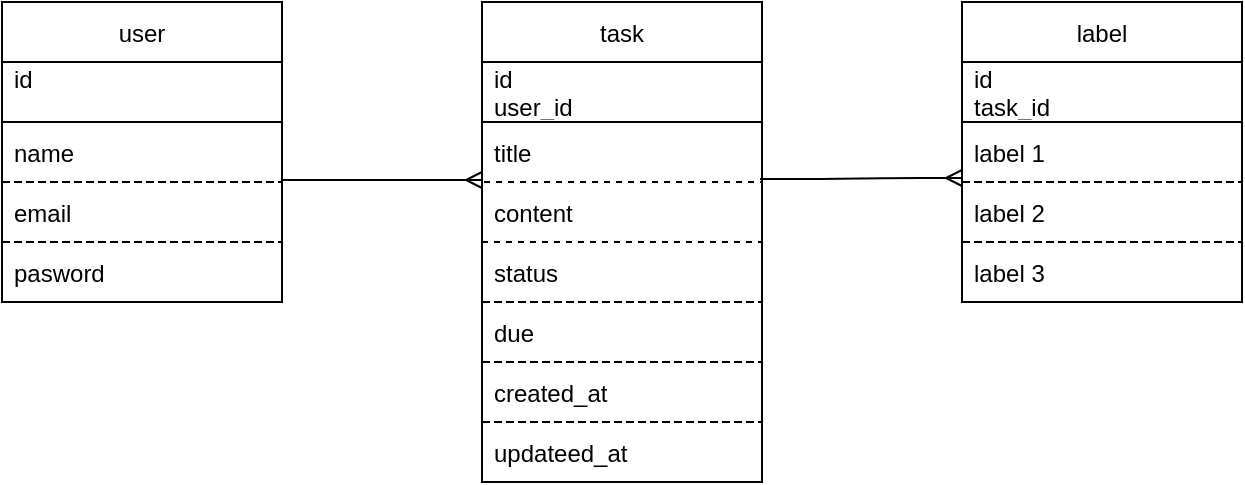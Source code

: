 <mxfile>
    <diagram id="3EIXtOgJTGhtuxwOCm-x" name="ページ1">
        <mxGraphModel dx="1157" dy="550" grid="1" gridSize="10" guides="1" tooltips="1" connect="1" arrows="1" fold="1" page="1" pageScale="1" pageWidth="827" pageHeight="1169" math="0" shadow="0">
            <root>
                <mxCell id="0"/>
                <mxCell id="1" parent="0"/>
                <mxCell id="2" value="user" style="swimlane;fontStyle=0;childLayout=stackLayout;horizontal=1;startSize=30;horizontalStack=0;resizeParent=1;resizeParentMax=0;resizeLast=0;collapsible=1;marginBottom=0;" vertex="1" parent="1">
                    <mxGeometry x="80" y="160" width="140" height="150" as="geometry"/>
                </mxCell>
                <mxCell id="3" value="id &#10;" style="text;strokeColor=default;fillColor=none;align=left;verticalAlign=middle;spacingLeft=4;spacingRight=4;overflow=hidden;points=[[0,0.5],[1,0.5]];portConstraint=eastwest;rotatable=0;" vertex="1" parent="2">
                    <mxGeometry y="30" width="140" height="30" as="geometry"/>
                </mxCell>
                <mxCell id="4" value="name" style="text;strokeColor=default;fillColor=none;align=left;verticalAlign=middle;spacingLeft=4;spacingRight=4;overflow=hidden;points=[[0,0.5],[1,0.5]];portConstraint=eastwest;rotatable=0;dashed=1;" vertex="1" parent="2">
                    <mxGeometry y="60" width="140" height="30" as="geometry"/>
                </mxCell>
                <mxCell id="5" value="email" style="text;strokeColor=default;fillColor=none;align=left;verticalAlign=middle;spacingLeft=4;spacingRight=4;overflow=hidden;points=[[0,0.5],[1,0.5]];portConstraint=eastwest;rotatable=0;dashed=1;" vertex="1" parent="2">
                    <mxGeometry y="90" width="140" height="30" as="geometry"/>
                </mxCell>
                <mxCell id="6" value="pasword" style="text;strokeColor=default;fillColor=none;align=left;verticalAlign=middle;spacingLeft=4;spacingRight=4;overflow=hidden;points=[[0,0.5],[1,0.5]];portConstraint=eastwest;rotatable=0;dashed=1;" vertex="1" parent="2">
                    <mxGeometry y="120" width="140" height="30" as="geometry"/>
                </mxCell>
                <mxCell id="8" value="task" style="swimlane;fontStyle=0;childLayout=stackLayout;horizontal=1;startSize=30;horizontalStack=0;resizeParent=1;resizeParentMax=0;resizeLast=0;collapsible=1;marginBottom=0;strokeColor=default;" vertex="1" parent="1">
                    <mxGeometry x="320" y="160" width="140" height="240" as="geometry"/>
                </mxCell>
                <mxCell id="9" value="id&#10;user_id" style="text;strokeColor=default;fillColor=none;align=left;verticalAlign=middle;spacingLeft=4;spacingRight=4;overflow=hidden;points=[[0,0.5],[1,0.5]];portConstraint=eastwest;rotatable=0;" vertex="1" parent="8">
                    <mxGeometry y="30" width="140" height="30" as="geometry"/>
                </mxCell>
                <mxCell id="10" value="title" style="text;strokeColor=default;fillColor=none;align=left;verticalAlign=middle;spacingLeft=4;spacingRight=4;overflow=hidden;points=[[0,0.5],[1,0.5]];portConstraint=eastwest;rotatable=0;dashed=1;" vertex="1" parent="8">
                    <mxGeometry y="60" width="140" height="30" as="geometry"/>
                </mxCell>
                <mxCell id="11" value="content" style="text;strokeColor=none;fillColor=none;align=left;verticalAlign=middle;spacingLeft=4;spacingRight=4;overflow=hidden;points=[[0,0.5],[1,0.5]];portConstraint=eastwest;rotatable=0;" vertex="1" parent="8">
                    <mxGeometry y="90" width="140" height="30" as="geometry"/>
                </mxCell>
                <mxCell id="15" value="status" style="text;strokeColor=default;fillColor=none;align=left;verticalAlign=middle;spacingLeft=4;spacingRight=4;overflow=hidden;points=[[0,0.5],[1,0.5]];portConstraint=eastwest;rotatable=0;dashed=1;" vertex="1" parent="8">
                    <mxGeometry y="120" width="140" height="30" as="geometry"/>
                </mxCell>
                <mxCell id="16" value="due" style="text;strokeColor=default;fillColor=none;align=left;verticalAlign=middle;spacingLeft=4;spacingRight=4;overflow=hidden;points=[[0,0.5],[1,0.5]];portConstraint=eastwest;rotatable=0;dashed=1;" vertex="1" parent="8">
                    <mxGeometry y="150" width="140" height="30" as="geometry"/>
                </mxCell>
                <mxCell id="17" value="created_at" style="text;strokeColor=default;fillColor=none;align=left;verticalAlign=middle;spacingLeft=4;spacingRight=4;overflow=hidden;points=[[0,0.5],[1,0.5]];portConstraint=eastwest;rotatable=0;dashed=1;" vertex="1" parent="8">
                    <mxGeometry y="180" width="140" height="30" as="geometry"/>
                </mxCell>
                <mxCell id="18" value="updateed_at" style="text;strokeColor=default;fillColor=none;align=left;verticalAlign=middle;spacingLeft=4;spacingRight=4;overflow=hidden;points=[[0,0.5],[1,0.5]];portConstraint=eastwest;rotatable=0;dashed=1;" vertex="1" parent="8">
                    <mxGeometry y="210" width="140" height="30" as="geometry"/>
                </mxCell>
                <mxCell id="19" value="label" style="swimlane;fontStyle=0;childLayout=stackLayout;horizontal=1;startSize=30;horizontalStack=0;resizeParent=1;resizeParentMax=0;resizeLast=0;collapsible=1;marginBottom=0;strokeColor=default;" vertex="1" parent="1">
                    <mxGeometry x="560" y="160" width="140" height="150" as="geometry"/>
                </mxCell>
                <mxCell id="23" value="id&#10;task_id" style="text;strokeColor=default;fillColor=none;align=left;verticalAlign=middle;spacingLeft=4;spacingRight=4;overflow=hidden;points=[[0,0.5],[1,0.5]];portConstraint=eastwest;rotatable=0;" vertex="1" parent="19">
                    <mxGeometry y="30" width="140" height="30" as="geometry"/>
                </mxCell>
                <mxCell id="20" value="label 1" style="text;strokeColor=default;fillColor=none;align=left;verticalAlign=middle;spacingLeft=4;spacingRight=4;overflow=hidden;points=[[0,0.5],[1,0.5]];portConstraint=eastwest;rotatable=0;dashed=1;" vertex="1" parent="19">
                    <mxGeometry y="60" width="140" height="30" as="geometry"/>
                </mxCell>
                <mxCell id="21" value="label 2" style="text;strokeColor=default;fillColor=none;align=left;verticalAlign=middle;spacingLeft=4;spacingRight=4;overflow=hidden;points=[[0,0.5],[1,0.5]];portConstraint=eastwest;rotatable=0;dashed=1;" vertex="1" parent="19">
                    <mxGeometry y="90" width="140" height="30" as="geometry"/>
                </mxCell>
                <mxCell id="22" value="label 3" style="text;strokeColor=default;fillColor=none;align=left;verticalAlign=middle;spacingLeft=4;spacingRight=4;overflow=hidden;points=[[0,0.5],[1,0.5]];portConstraint=eastwest;rotatable=0;dashed=1;" vertex="1" parent="19">
                    <mxGeometry y="120" width="140" height="30" as="geometry"/>
                </mxCell>
                <mxCell id="24" value="" style="edgeStyle=entityRelationEdgeStyle;fontSize=12;html=1;endArrow=ERmany;exitX=0.993;exitY=-0.05;exitDx=0;exitDy=0;exitPerimeter=0;" edge="1" parent="1" source="11">
                    <mxGeometry width="100" height="100" relative="1" as="geometry">
                        <mxPoint x="400" y="320" as="sourcePoint"/>
                        <mxPoint x="560" y="248" as="targetPoint"/>
                    </mxGeometry>
                </mxCell>
                <mxCell id="26" value="" style="fontSize=12;html=1;endArrow=ERmany;" edge="1" parent="1">
                    <mxGeometry width="100" height="100" relative="1" as="geometry">
                        <mxPoint x="220" y="249" as="sourcePoint"/>
                        <mxPoint x="320" y="249" as="targetPoint"/>
                    </mxGeometry>
                </mxCell>
            </root>
        </mxGraphModel>
    </diagram>
</mxfile>